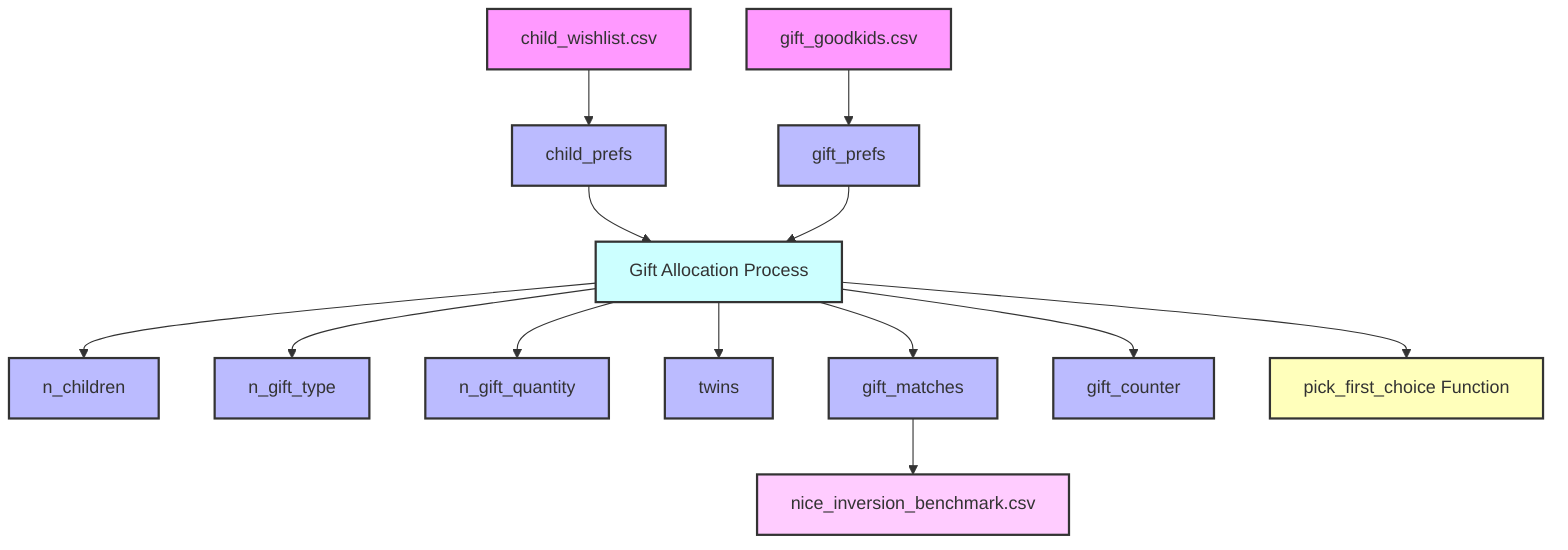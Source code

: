 flowchart TD
    %% Data Sources
    A1["child_wishlist.csv"]:::dataSource --> B1
    A2["gift_goodkids.csv"]:::dataSource --> B2

    %% Data Variables
    B1["child_prefs"]:::dataVariable --> C1["Gift Allocation Process"]:::process
    B2["gift_prefs"]:::dataVariable --> C1

    C1 --> D1["n_children"]:::dataVariable
    C1 --> D2["n_gift_type"]:::dataVariable
    C1 --> D3["n_gift_quantity"]:::dataVariable
    C1 --> D4["twins"]:::dataVariable
    C1 --> D5["gift_matches"]:::dataVariable
    C1 --> D6["gift_counter"]:::dataVariable

    %% Process
    C1 --> E1["pick_first_choice Function"]:::function

    %% Output
    D5 --> F1["nice_inversion_benchmark.csv"]:::output

    %% Class Definitions
    classDef dataSource fill:#f9f,stroke:#333,stroke-width:2px;
    classDef dataVariable fill:#bbf,stroke:#333,stroke-width:2px;
    classDef function fill:#ffb,stroke:#333,stroke-width:2px;
    classDef process fill:#cff,stroke:#333,stroke-width:2px;
    classDef output fill:#fcf,stroke:#333,stroke-width:2px;

    %% Explanations for Nodes
    click A1 href "child_wishlist.csv" "Preferences of children for gifts."
    click A2 href "gift_goodkids.csv" "Gift types and quantities available."
    click B1 "Matrix of Children preferences for gifts."
    click B2 "Matrix of gift types available."
    click C1 "Logic that assigns gifts to children based on preferences."
    click D1 "Total number of children."
    click D2 "Total types of gifts."
    click D3 "Maximum gift quantities available."
    click D4 "Number of twins in the dataset."
    click D5 "Resulting list of matched children to gifts."
    click D6 "Array to keep track of gift allocation."
    click E1 "Function to pick the first preferred gift available."
    click F1 "Output File with gift assignments."